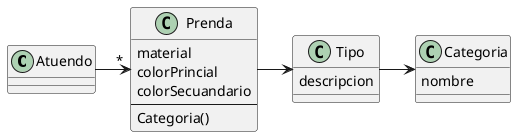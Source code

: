 @startuml

class Atuendo {}

class Prenda {
    material
    colorPrincial
    colorSecuandario
    --
    Categoria()
}

class Tipo {
    descripcion
}

class Categoria {
    nombre
}

Atuendo ->"*" Prenda

Prenda -> Tipo

Tipo -> Categoria

@enduml